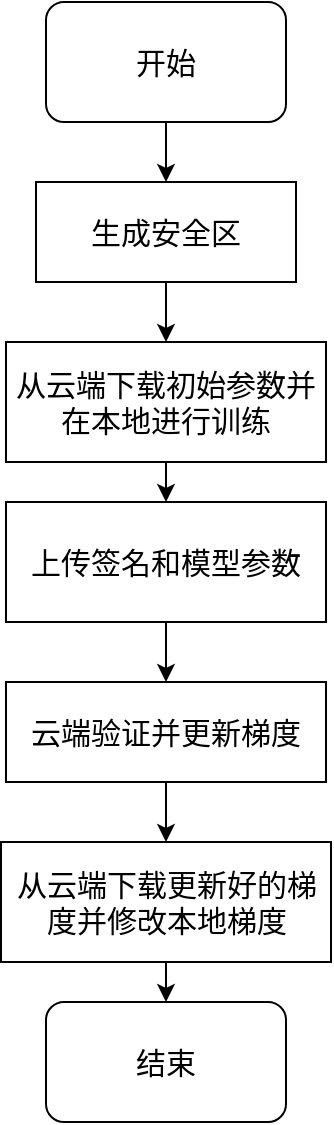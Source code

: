 <mxfile version="14.4.2" type="github">
  <diagram id="siUtsgghEpy1exS8Fkqo" name="Page-1">
    <mxGraphModel dx="1422" dy="744" grid="0" gridSize="10" guides="1" tooltips="1" connect="1" arrows="1" fold="1" page="1" pageScale="1" pageWidth="827" pageHeight="1169" math="0" shadow="0">
      <root>
        <mxCell id="0" />
        <mxCell id="1" parent="0" />
        <mxCell id="vHyW8OZ8oajhjJQPIOyE-1" value="&lt;font style=&quot;font-size: 15px&quot;&gt;开始&lt;/font&gt;" style="rounded=1;whiteSpace=wrap;html=1;" vertex="1" parent="1">
          <mxGeometry x="330" y="80" width="120" height="60" as="geometry" />
        </mxCell>
        <mxCell id="vHyW8OZ8oajhjJQPIOyE-2" value="&lt;font style=&quot;font-size: 15px&quot;&gt;生成安全区&lt;/font&gt;" style="rounded=0;whiteSpace=wrap;html=1;strokeColor=#000000;gradientColor=none;" vertex="1" parent="1">
          <mxGeometry x="325" y="170" width="130" height="50" as="geometry" />
        </mxCell>
        <mxCell id="vHyW8OZ8oajhjJQPIOyE-3" value="" style="endArrow=classic;html=1;exitX=0.5;exitY=1;exitDx=0;exitDy=0;" edge="1" parent="1" source="vHyW8OZ8oajhjJQPIOyE-1" target="vHyW8OZ8oajhjJQPIOyE-2">
          <mxGeometry width="50" height="50" relative="1" as="geometry">
            <mxPoint x="290" y="380" as="sourcePoint" />
            <mxPoint x="340" y="330" as="targetPoint" />
          </mxGeometry>
        </mxCell>
        <mxCell id="vHyW8OZ8oajhjJQPIOyE-4" value="&lt;font style=&quot;font-size: 15px&quot;&gt;从云端下载初始参数并在本地进行训练&lt;/font&gt;" style="rounded=0;whiteSpace=wrap;html=1;strokeColor=#000000;gradientColor=none;" vertex="1" parent="1">
          <mxGeometry x="310" y="250" width="160" height="60" as="geometry" />
        </mxCell>
        <mxCell id="vHyW8OZ8oajhjJQPIOyE-6" value="" style="endArrow=classic;html=1;exitX=0.5;exitY=1;exitDx=0;exitDy=0;" edge="1" parent="1" source="vHyW8OZ8oajhjJQPIOyE-2">
          <mxGeometry width="50" height="50" relative="1" as="geometry">
            <mxPoint x="350" y="410" as="sourcePoint" />
            <mxPoint x="390" y="250" as="targetPoint" />
          </mxGeometry>
        </mxCell>
        <mxCell id="vHyW8OZ8oajhjJQPIOyE-7" value="&lt;span style=&quot;font-size: 15px&quot;&gt;上传签名和模型参数&lt;/span&gt;" style="rounded=0;whiteSpace=wrap;html=1;strokeColor=#000000;gradientColor=none;" vertex="1" parent="1">
          <mxGeometry x="310" y="330" width="160" height="60" as="geometry" />
        </mxCell>
        <mxCell id="vHyW8OZ8oajhjJQPIOyE-9" value="" style="endArrow=classic;html=1;exitX=0.5;exitY=1;exitDx=0;exitDy=0;" edge="1" parent="1" source="vHyW8OZ8oajhjJQPIOyE-4" target="vHyW8OZ8oajhjJQPIOyE-7">
          <mxGeometry width="50" height="50" relative="1" as="geometry">
            <mxPoint x="440" y="510" as="sourcePoint" />
            <mxPoint x="490" y="460" as="targetPoint" />
          </mxGeometry>
        </mxCell>
        <mxCell id="vHyW8OZ8oajhjJQPIOyE-10" value="&lt;font style=&quot;font-size: 15px&quot;&gt;云端验证并更新梯度&lt;/font&gt;" style="rounded=0;whiteSpace=wrap;html=1;strokeColor=#000000;gradientColor=none;" vertex="1" parent="1">
          <mxGeometry x="310" y="420" width="160" height="50" as="geometry" />
        </mxCell>
        <mxCell id="vHyW8OZ8oajhjJQPIOyE-11" value="" style="endArrow=classic;html=1;exitX=0.5;exitY=1;exitDx=0;exitDy=0;" edge="1" parent="1" source="vHyW8OZ8oajhjJQPIOyE-7" target="vHyW8OZ8oajhjJQPIOyE-10">
          <mxGeometry width="50" height="50" relative="1" as="geometry">
            <mxPoint x="390" y="590" as="sourcePoint" />
            <mxPoint x="440" y="540" as="targetPoint" />
          </mxGeometry>
        </mxCell>
        <mxCell id="vHyW8OZ8oajhjJQPIOyE-12" value="&lt;font style=&quot;font-size: 15px&quot;&gt;从云端下载更新好的梯度并修改本地梯度&lt;/font&gt;" style="rounded=0;whiteSpace=wrap;html=1;strokeColor=#000000;gradientColor=none;" vertex="1" parent="1">
          <mxGeometry x="307.5" y="500" width="165" height="60" as="geometry" />
        </mxCell>
        <mxCell id="vHyW8OZ8oajhjJQPIOyE-13" value="" style="endArrow=classic;html=1;exitX=0.5;exitY=1;exitDx=0;exitDy=0;" edge="1" parent="1" source="vHyW8OZ8oajhjJQPIOyE-10" target="vHyW8OZ8oajhjJQPIOyE-12">
          <mxGeometry width="50" height="50" relative="1" as="geometry">
            <mxPoint x="610" y="520" as="sourcePoint" />
            <mxPoint x="660" y="470" as="targetPoint" />
          </mxGeometry>
        </mxCell>
        <mxCell id="vHyW8OZ8oajhjJQPIOyE-15" value="&lt;span style=&quot;font-size: 15px&quot;&gt;结束&lt;/span&gt;" style="rounded=1;whiteSpace=wrap;html=1;" vertex="1" parent="1">
          <mxGeometry x="330" y="580" width="120" height="60" as="geometry" />
        </mxCell>
        <mxCell id="vHyW8OZ8oajhjJQPIOyE-16" value="" style="endArrow=classic;html=1;exitX=0.5;exitY=1;exitDx=0;exitDy=0;" edge="1" parent="1" source="vHyW8OZ8oajhjJQPIOyE-12" target="vHyW8OZ8oajhjJQPIOyE-15">
          <mxGeometry width="50" height="50" relative="1" as="geometry">
            <mxPoint x="390" y="570" as="sourcePoint" />
            <mxPoint x="570" y="600" as="targetPoint" />
          </mxGeometry>
        </mxCell>
      </root>
    </mxGraphModel>
  </diagram>
</mxfile>
